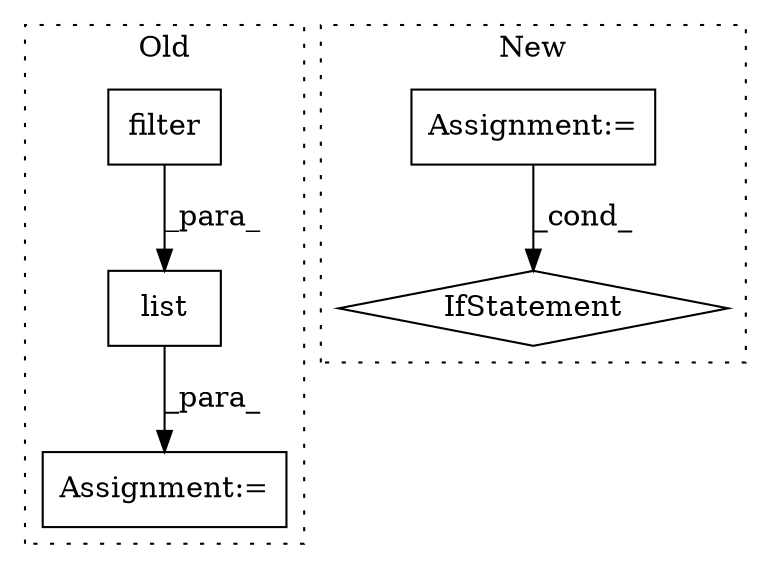 digraph G {
subgraph cluster0 {
1 [label="filter" a="32" s="4282,4304" l="7,1" shape="box"];
3 [label="Assignment:=" a="7" s="4276" l="1" shape="box"];
4 [label="list" a="32" s="4277,4305" l="5,1" shape="box"];
label = "Old";
style="dotted";
}
subgraph cluster1 {
2 [label="IfStatement" a="25" s="3871,3945" l="4,2" shape="diamond"];
5 [label="Assignment:=" a="7" s="3595" l="1" shape="box"];
label = "New";
style="dotted";
}
1 -> 4 [label="_para_"];
4 -> 3 [label="_para_"];
5 -> 2 [label="_cond_"];
}